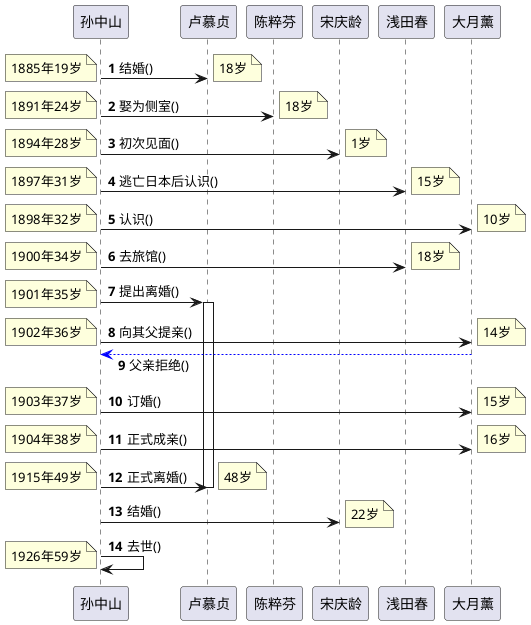 @startuml
'https://plantuml.com/sequence-diagram

'在回复的消息中,将文字显示在箭头下方
skinparam responseMessageBelowArrow true

'启用自动编号
autonumber

孙中山 -> 卢慕贞:结婚()
note left:1885年19岁
note right:18岁

孙中山 -> 陈粹芬:娶为侧室()
note left:1891年24岁
note right:18岁

孙中山 -> 宋庆龄:初次见面()
note left:1894年28岁
note right:1岁

孙中山 -> 浅田春:逃亡日本后认识()
note left:1897年31岁
note right:15岁

孙中山 -> 大月薰:认识()
note left:1898年32岁
note right:10岁

孙中山 -> 浅田春:去旅馆()
note left:1900年34岁
note right:18岁

孙中山 -> 卢慕贞:提出离婚()
note left:1901年35岁
activate 卢慕贞

孙中山 -> 大月薰:向其父提亲()
note left:1902年36岁
note right:14岁

孙中山 <-[#0000FF]- 大月薰:父亲拒绝()
孙中山 -> 大月薰:订婚()
note left:1903年37岁
note right:15岁

孙中山 -> 大月薰:正式成亲()
note left:1904年38岁
note right:16岁

孙中山 -> 卢慕贞:正式离婚()
note left:1915年49岁
note right:48岁
deactivate 卢慕贞

孙中山 -> 宋庆龄:结婚()
note right:22岁
孙中山 -> 孙中山:去世()
note left:1926年59岁

@enduml